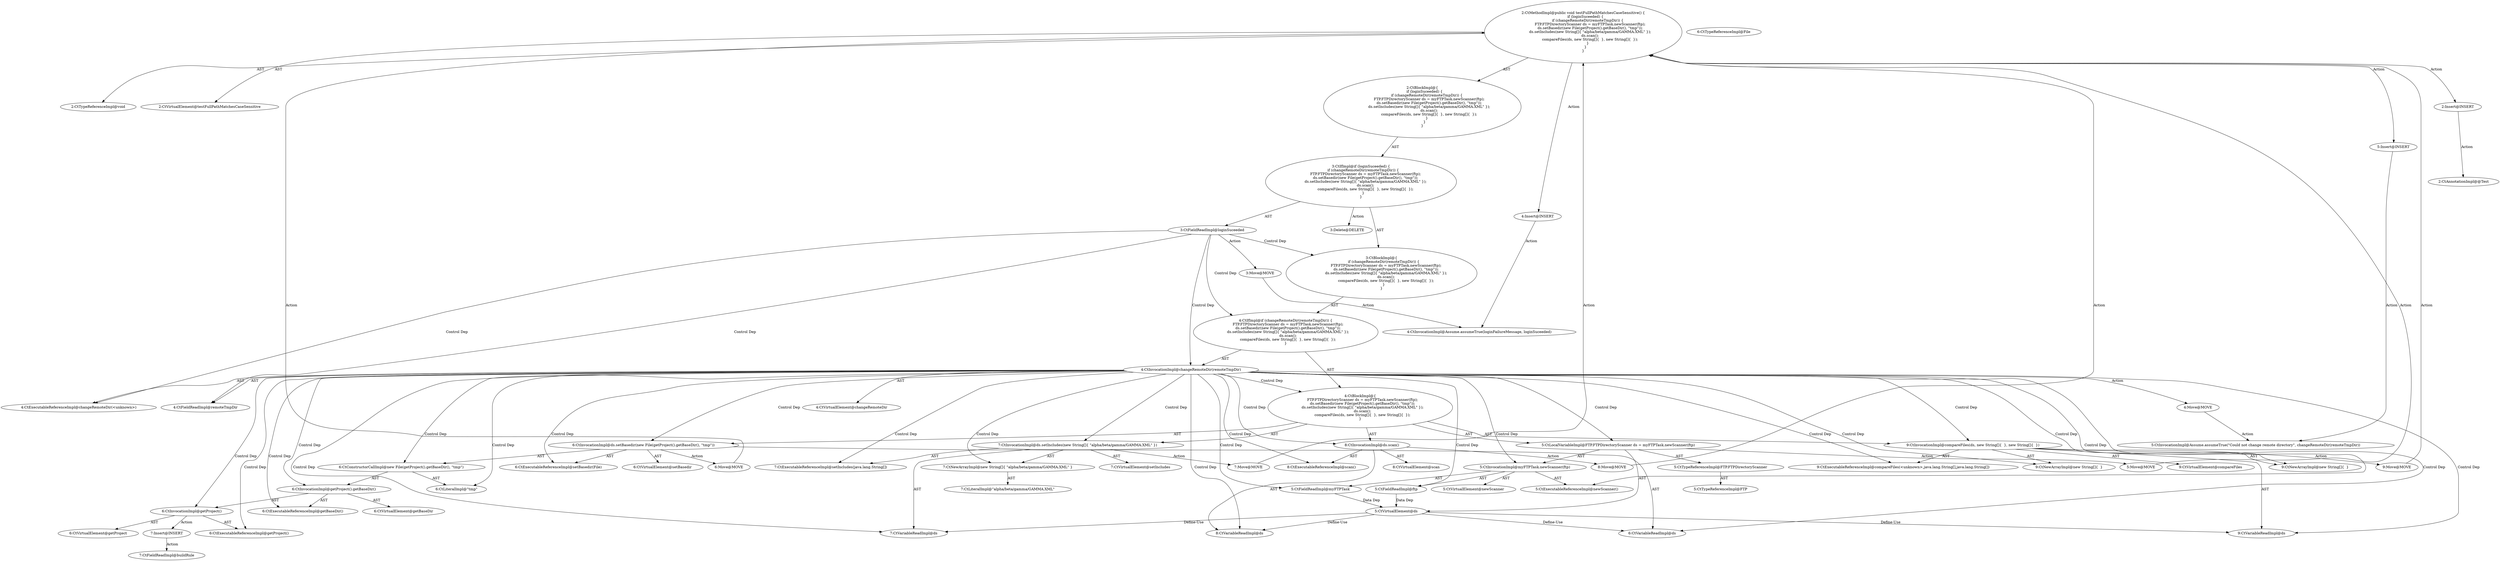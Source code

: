 digraph "testFullPathMatchesCaseSensitive#?" {
0 [label="2:CtTypeReferenceImpl@void" shape=ellipse]
1 [label="2:CtVirtualElement@testFullPathMatchesCaseSensitive" shape=ellipse]
2 [label="3:CtFieldReadImpl@loginSuceeded" shape=ellipse]
3 [label="4:CtExecutableReferenceImpl@changeRemoteDir(<unknown>)" shape=ellipse]
4 [label="4:CtVirtualElement@changeRemoteDir" shape=ellipse]
5 [label="4:CtFieldReadImpl@remoteTmpDir" shape=ellipse]
6 [label="4:CtInvocationImpl@changeRemoteDir(remoteTmpDir)" shape=ellipse]
7 [label="5:CtTypeReferenceImpl@FTP.FTPDirectoryScanner" shape=ellipse]
8 [label="5:CtTypeReferenceImpl@FTP" shape=ellipse]
9 [label="5:CtExecutableReferenceImpl@newScanner()" shape=ellipse]
10 [label="5:CtVirtualElement@newScanner" shape=ellipse]
11 [label="5:CtFieldReadImpl@myFTPTask" shape=ellipse]
12 [label="5:CtFieldReadImpl@ftp" shape=ellipse]
13 [label="5:CtInvocationImpl@myFTPTask.newScanner(ftp)" shape=ellipse]
14 [label="5:CtVirtualElement@ds" shape=ellipse]
15 [label="5:CtLocalVariableImpl@FTP.FTPDirectoryScanner ds = myFTPTask.newScanner(ftp)" shape=ellipse]
16 [label="6:CtExecutableReferenceImpl@setBasedir(File)" shape=ellipse]
17 [label="6:CtVirtualElement@setBasedir" shape=ellipse]
18 [label="6:CtVariableReadImpl@ds" shape=ellipse]
19 [label="6:CtTypeReferenceImpl@File" shape=ellipse]
20 [label="6:CtExecutableReferenceImpl@getBaseDir()" shape=ellipse]
21 [label="6:CtVirtualElement@getBaseDir" shape=ellipse]
22 [label="6:CtExecutableReferenceImpl@getProject()" shape=ellipse]
23 [label="6:CtVirtualElement@getProject" shape=ellipse]
24 [label="6:CtInvocationImpl@getProject()" shape=ellipse]
25 [label="6:CtInvocationImpl@getProject().getBaseDir()" shape=ellipse]
26 [label="6:CtLiteralImpl@\"tmp\"" shape=ellipse]
27 [label="6:CtConstructorCallImpl@new File(getProject().getBaseDir(), \"tmp\")" shape=ellipse]
28 [label="6:CtInvocationImpl@ds.setBasedir(new File(getProject().getBaseDir(), \"tmp\"))" shape=ellipse]
29 [label="7:CtExecutableReferenceImpl@setIncludes(java.lang.String[])" shape=ellipse]
30 [label="7:CtVirtualElement@setIncludes" shape=ellipse]
31 [label="7:CtVariableReadImpl@ds" shape=ellipse]
32 [label="7:CtNewArrayImpl@new String[]\{ \"alpha/beta/gamma/GAMMA.XML\" \}" shape=ellipse]
33 [label="7:CtLiteralImpl@\"alpha/beta/gamma/GAMMA.XML\"" shape=ellipse]
34 [label="7:CtInvocationImpl@ds.setIncludes(new String[]\{ \"alpha/beta/gamma/GAMMA.XML\" \})" shape=ellipse]
35 [label="8:CtExecutableReferenceImpl@scan()" shape=ellipse]
36 [label="8:CtVirtualElement@scan" shape=ellipse]
37 [label="8:CtVariableReadImpl@ds" shape=ellipse]
38 [label="8:CtInvocationImpl@ds.scan()" shape=ellipse]
39 [label="9:CtExecutableReferenceImpl@compareFiles(<unknown>,java.lang.String[],java.lang.String[])" shape=ellipse]
40 [label="9:CtVirtualElement@compareFiles" shape=ellipse]
41 [label="9:CtVariableReadImpl@ds" shape=ellipse]
42 [label="9:CtNewArrayImpl@new String[]\{  \}" shape=ellipse]
43 [label="9:CtNewArrayImpl@new String[]\{  \}" shape=ellipse]
44 [label="9:CtInvocationImpl@compareFiles(ds, new String[]\{  \}, new String[]\{  \})" shape=ellipse]
45 [label="4:CtBlockImpl@\{
    FTP.FTPDirectoryScanner ds = myFTPTask.newScanner(ftp);
    ds.setBasedir(new File(getProject().getBaseDir(), \"tmp\"));
    ds.setIncludes(new String[]\{ \"alpha/beta/gamma/GAMMA.XML\" \});
    ds.scan();
    compareFiles(ds, new String[]\{  \}, new String[]\{  \});
\}" shape=ellipse]
46 [label="4:CtIfImpl@if (changeRemoteDir(remoteTmpDir)) \{
    FTP.FTPDirectoryScanner ds = myFTPTask.newScanner(ftp);
    ds.setBasedir(new File(getProject().getBaseDir(), \"tmp\"));
    ds.setIncludes(new String[]\{ \"alpha/beta/gamma/GAMMA.XML\" \});
    ds.scan();
    compareFiles(ds, new String[]\{  \}, new String[]\{  \});
\}" shape=ellipse]
47 [label="3:CtBlockImpl@\{
    if (changeRemoteDir(remoteTmpDir)) \{
        FTP.FTPDirectoryScanner ds = myFTPTask.newScanner(ftp);
        ds.setBasedir(new File(getProject().getBaseDir(), \"tmp\"));
        ds.setIncludes(new String[]\{ \"alpha/beta/gamma/GAMMA.XML\" \});
        ds.scan();
        compareFiles(ds, new String[]\{  \}, new String[]\{  \});
    \}
\}" shape=ellipse]
48 [label="3:CtIfImpl@if (loginSuceeded) \{
    if (changeRemoteDir(remoteTmpDir)) \{
        FTP.FTPDirectoryScanner ds = myFTPTask.newScanner(ftp);
        ds.setBasedir(new File(getProject().getBaseDir(), \"tmp\"));
        ds.setIncludes(new String[]\{ \"alpha/beta/gamma/GAMMA.XML\" \});
        ds.scan();
        compareFiles(ds, new String[]\{  \}, new String[]\{  \});
    \}
\}" shape=ellipse]
49 [label="2:CtBlockImpl@\{
    if (loginSuceeded) \{
        if (changeRemoteDir(remoteTmpDir)) \{
            FTP.FTPDirectoryScanner ds = myFTPTask.newScanner(ftp);
            ds.setBasedir(new File(getProject().getBaseDir(), \"tmp\"));
            ds.setIncludes(new String[]\{ \"alpha/beta/gamma/GAMMA.XML\" \});
            ds.scan();
            compareFiles(ds, new String[]\{  \}, new String[]\{  \});
        \}
    \}
\}" shape=ellipse]
50 [label="2:CtMethodImpl@public void testFullPathMatchesCaseSensitive() \{
    if (loginSuceeded) \{
        if (changeRemoteDir(remoteTmpDir)) \{
            FTP.FTPDirectoryScanner ds = myFTPTask.newScanner(ftp);
            ds.setBasedir(new File(getProject().getBaseDir(), \"tmp\"));
            ds.setIncludes(new String[]\{ \"alpha/beta/gamma/GAMMA.XML\" \});
            ds.scan();
            compareFiles(ds, new String[]\{  \}, new String[]\{  \});
        \}
    \}
\}" shape=ellipse]
51 [label="3:Delete@DELETE" shape=ellipse]
52 [label="2:Insert@INSERT" shape=ellipse]
53 [label="2:CtAnnotationImpl@@Test" shape=ellipse]
54 [label="4:Insert@INSERT" shape=ellipse]
55 [label="4:CtInvocationImpl@Assume.assumeTrue(loginFailureMessage, loginSuceeded)" shape=ellipse]
56 [label="5:Insert@INSERT" shape=ellipse]
57 [label="5:CtInvocationImpl@Assume.assumeTrue(\"Could not change remote directory\", changeRemoteDir(remoteTmpDir))" shape=ellipse]
58 [label="7:Insert@INSERT" shape=ellipse]
59 [label="7:CtFieldReadImpl@buildRule" shape=ellipse]
60 [label="5:Move@MOVE" shape=ellipse]
61 [label="6:Move@MOVE" shape=ellipse]
62 [label="7:Move@MOVE" shape=ellipse]
63 [label="8:Move@MOVE" shape=ellipse]
64 [label="9:Move@MOVE" shape=ellipse]
65 [label="3:Move@MOVE" shape=ellipse]
66 [label="4:Move@MOVE" shape=ellipse]
2 -> 47 [label="Control Dep"];
2 -> 46 [label="Control Dep"];
2 -> 6 [label="Control Dep"];
2 -> 3 [label="Control Dep"];
2 -> 5 [label="Control Dep"];
2 -> 65 [label="Action"];
6 -> 4 [label="AST"];
6 -> 3 [label="AST"];
6 -> 5 [label="AST"];
6 -> 45 [label="Control Dep"];
6 -> 15 [label="Control Dep"];
6 -> 13 [label="Control Dep"];
6 -> 9 [label="Control Dep"];
6 -> 11 [label="Control Dep"];
6 -> 12 [label="Control Dep"];
6 -> 28 [label="Control Dep"];
6 -> 16 [label="Control Dep"];
6 -> 18 [label="Control Dep"];
6 -> 27 [label="Control Dep"];
6 -> 25 [label="Control Dep"];
6 -> 20 [label="Control Dep"];
6 -> 24 [label="Control Dep"];
6 -> 22 [label="Control Dep"];
6 -> 26 [label="Control Dep"];
6 -> 34 [label="Control Dep"];
6 -> 29 [label="Control Dep"];
6 -> 31 [label="Control Dep"];
6 -> 32 [label="Control Dep"];
6 -> 38 [label="Control Dep"];
6 -> 35 [label="Control Dep"];
6 -> 37 [label="Control Dep"];
6 -> 44 [label="Control Dep"];
6 -> 39 [label="Control Dep"];
6 -> 41 [label="Control Dep"];
6 -> 42 [label="Control Dep"];
6 -> 43 [label="Control Dep"];
6 -> 66 [label="Action"];
7 -> 8 [label="AST"];
11 -> 14 [label="Data Dep"];
12 -> 14 [label="Data Dep"];
13 -> 10 [label="AST"];
13 -> 11 [label="AST"];
13 -> 9 [label="AST"];
13 -> 12 [label="AST"];
14 -> 18 [label="Define-Use"];
14 -> 31 [label="Define-Use"];
14 -> 37 [label="Define-Use"];
14 -> 41 [label="Define-Use"];
15 -> 14 [label="AST"];
15 -> 7 [label="AST"];
15 -> 13 [label="AST"];
15 -> 60 [label="Action"];
24 -> 23 [label="AST"];
24 -> 22 [label="AST"];
24 -> 58 [label="Action"];
25 -> 21 [label="AST"];
25 -> 24 [label="AST"];
25 -> 20 [label="AST"];
27 -> 25 [label="AST"];
27 -> 26 [label="AST"];
28 -> 17 [label="AST"];
28 -> 18 [label="AST"];
28 -> 16 [label="AST"];
28 -> 27 [label="AST"];
28 -> 61 [label="Action"];
32 -> 33 [label="AST"];
34 -> 30 [label="AST"];
34 -> 31 [label="AST"];
34 -> 29 [label="AST"];
34 -> 32 [label="AST"];
34 -> 62 [label="Action"];
38 -> 36 [label="AST"];
38 -> 37 [label="AST"];
38 -> 35 [label="AST"];
38 -> 63 [label="Action"];
44 -> 40 [label="AST"];
44 -> 39 [label="AST"];
44 -> 41 [label="AST"];
44 -> 42 [label="AST"];
44 -> 43 [label="AST"];
44 -> 64 [label="Action"];
45 -> 15 [label="AST"];
45 -> 28 [label="AST"];
45 -> 34 [label="AST"];
45 -> 38 [label="AST"];
45 -> 44 [label="AST"];
46 -> 6 [label="AST"];
46 -> 45 [label="AST"];
47 -> 46 [label="AST"];
48 -> 2 [label="AST"];
48 -> 47 [label="AST"];
48 -> 51 [label="Action"];
49 -> 48 [label="AST"];
50 -> 1 [label="AST"];
50 -> 0 [label="AST"];
50 -> 49 [label="AST"];
50 -> 52 [label="Action"];
50 -> 54 [label="Action"];
50 -> 56 [label="Action"];
52 -> 53 [label="Action"];
54 -> 55 [label="Action"];
56 -> 57 [label="Action"];
58 -> 59 [label="Action"];
60 -> 50 [label="Action"];
61 -> 50 [label="Action"];
62 -> 50 [label="Action"];
63 -> 50 [label="Action"];
64 -> 50 [label="Action"];
65 -> 55 [label="Action"];
66 -> 57 [label="Action"];
}